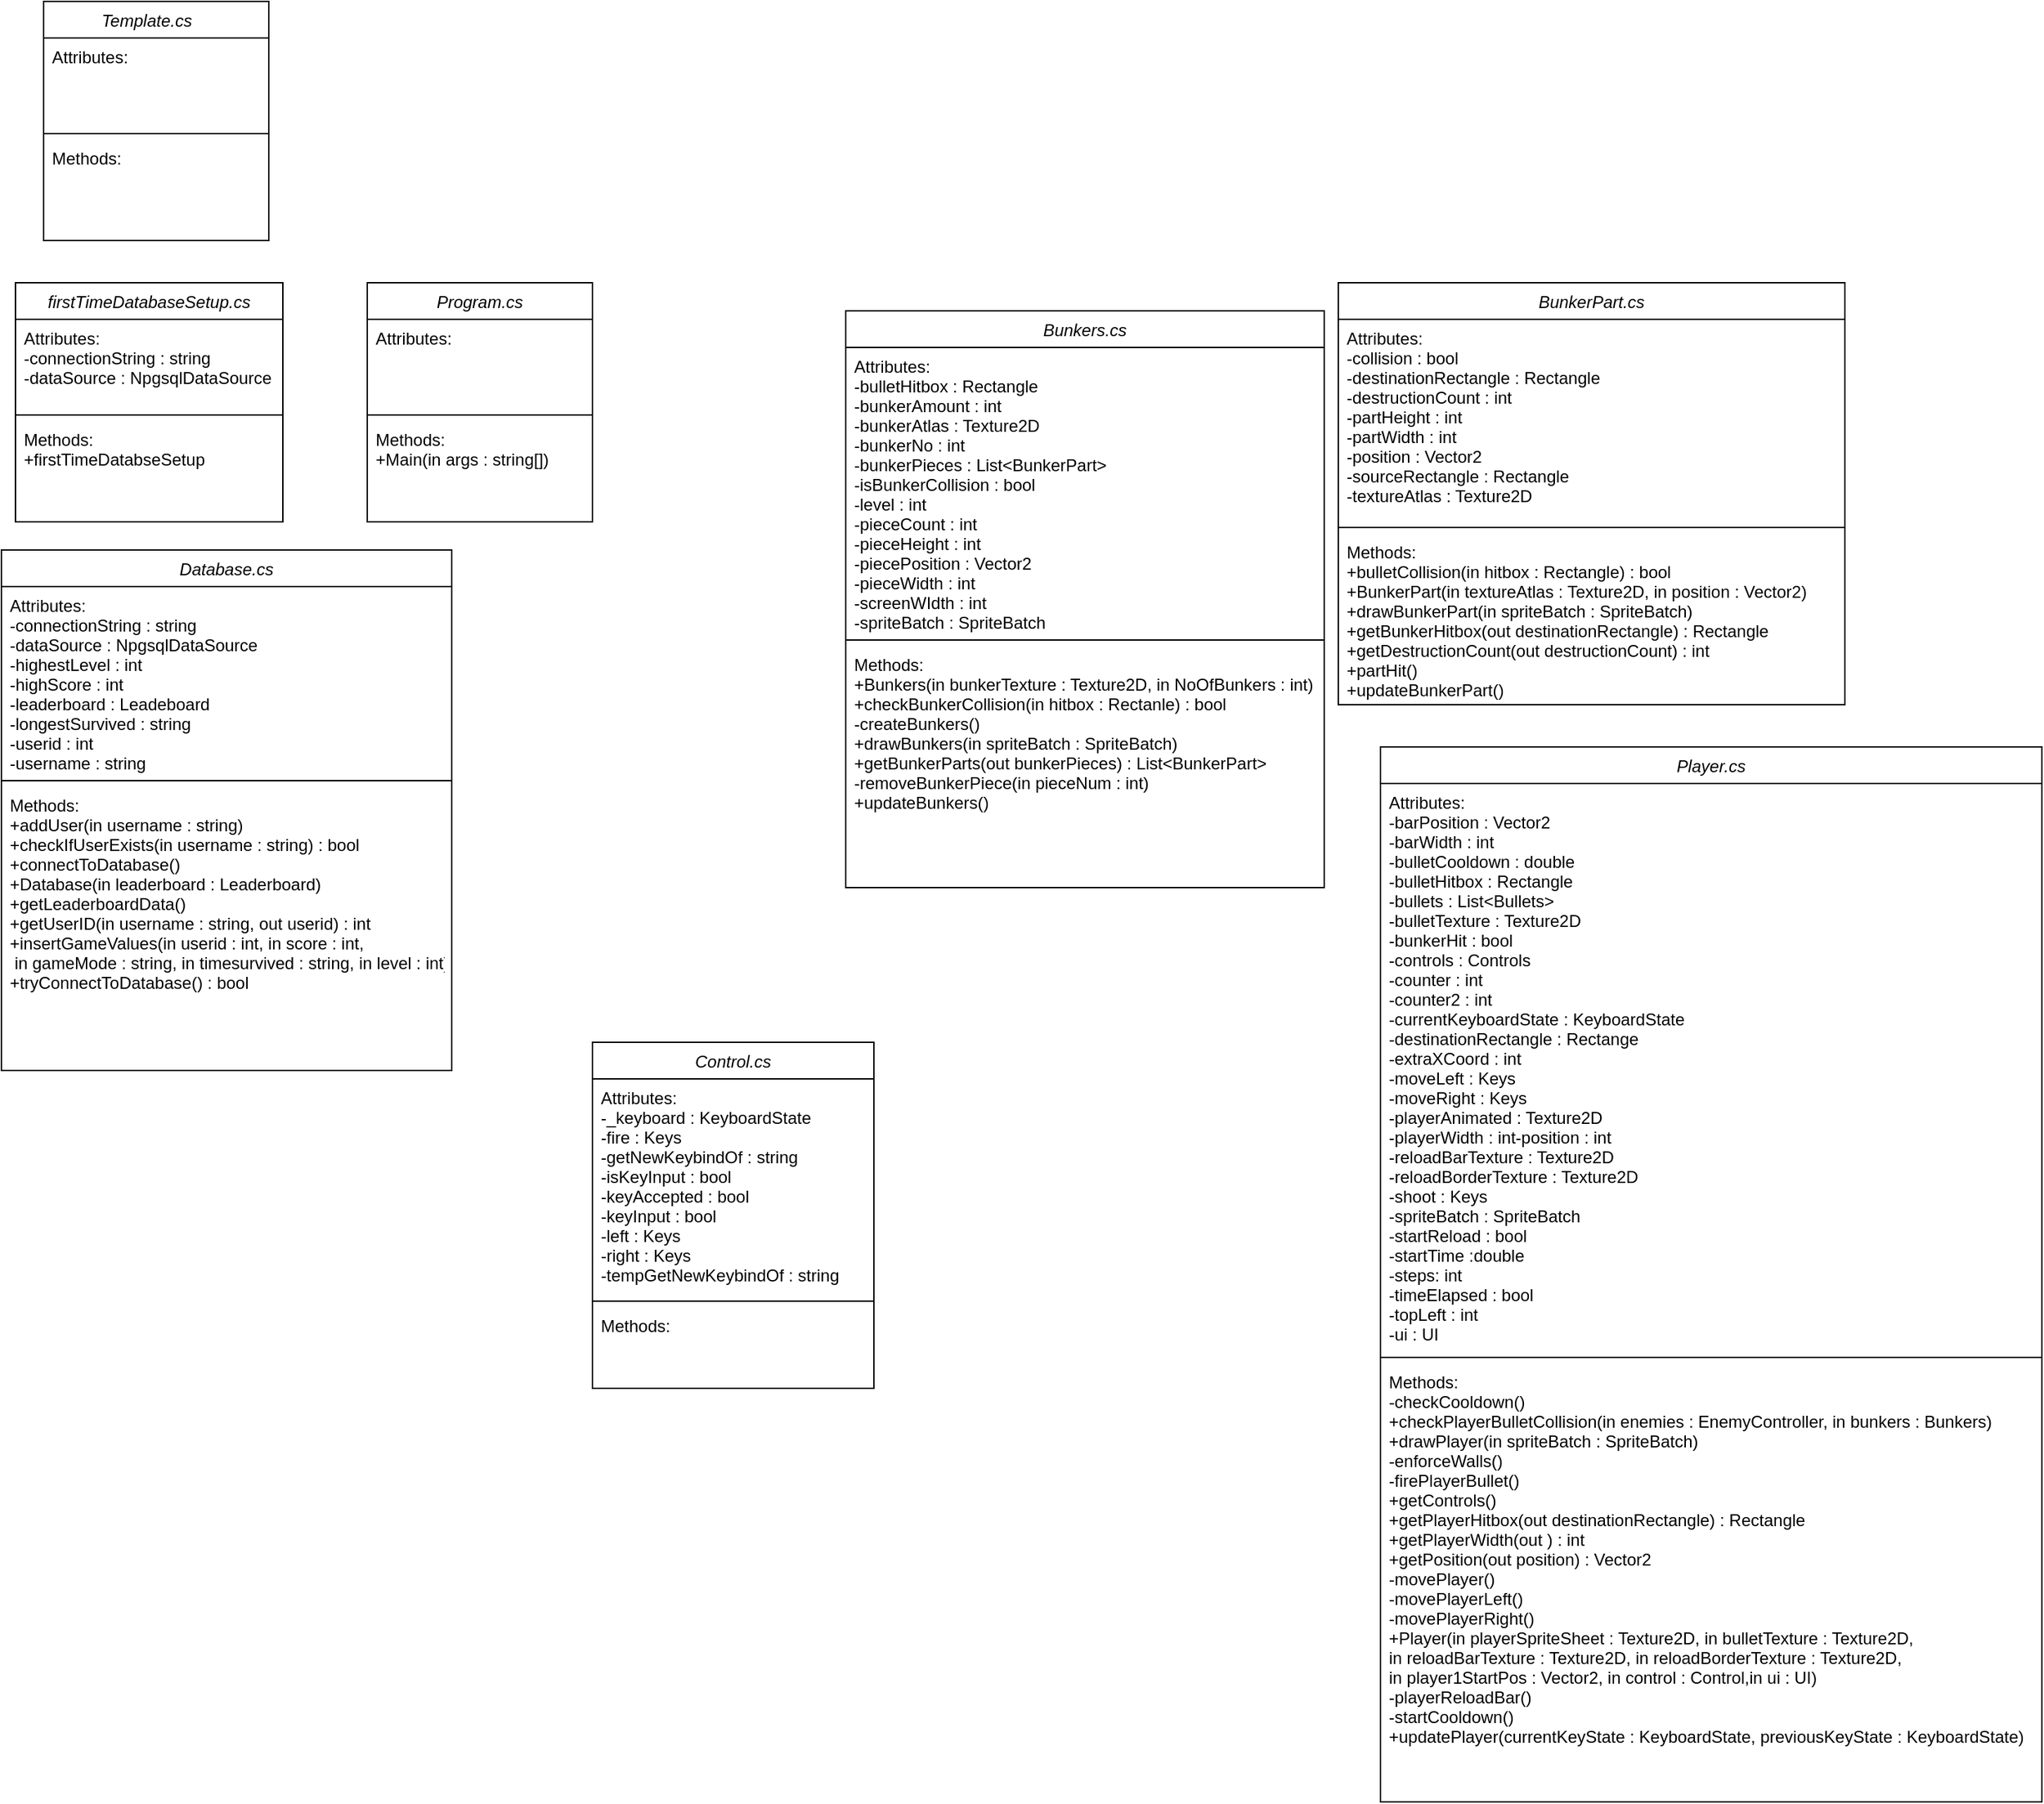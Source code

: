 <mxfile version="26.2.9">
  <diagram id="C5RBs43oDa-KdzZeNtuy" name="Page-1">
    <mxGraphModel dx="2187" dy="1892" grid="1" gridSize="10" guides="1" tooltips="1" connect="1" arrows="1" fold="1" page="1" pageScale="1" pageWidth="827" pageHeight="1169" math="0" shadow="0">
      <root>
        <mxCell id="WIyWlLk6GJQsqaUBKTNV-0" />
        <mxCell id="WIyWlLk6GJQsqaUBKTNV-1" parent="WIyWlLk6GJQsqaUBKTNV-0" />
        <mxCell id="O_Iu7wewRbFOWmEhXOTa-0" value="BunkerPart.cs" style="swimlane;fontStyle=2;align=center;verticalAlign=top;childLayout=stackLayout;horizontal=1;startSize=26;horizontalStack=0;resizeParent=1;resizeLast=0;collapsible=1;marginBottom=0;rounded=0;shadow=0;strokeWidth=1;" parent="WIyWlLk6GJQsqaUBKTNV-1" vertex="1">
          <mxGeometry x="130" y="10" width="360" height="300" as="geometry">
            <mxRectangle x="230" y="140" width="160" height="26" as="alternateBounds" />
          </mxGeometry>
        </mxCell>
        <mxCell id="O_Iu7wewRbFOWmEhXOTa-1" value="Attributes:&#xa;-collision : bool&#xa;-destinationRectangle : Rectangle&#xa;-destructionCount : int&#xa;-partHeight : int&#xa;-partWidth : int&#xa;-position : Vector2&#xa;-sourceRectangle : Rectangle&#xa;-textureAtlas : Texture2D" style="text;align=left;verticalAlign=top;spacingLeft=4;spacingRight=4;overflow=hidden;rotatable=0;points=[[0,0.5],[1,0.5]];portConstraint=eastwest;" parent="O_Iu7wewRbFOWmEhXOTa-0" vertex="1">
          <mxGeometry y="26" width="360" height="144" as="geometry" />
        </mxCell>
        <mxCell id="O_Iu7wewRbFOWmEhXOTa-4" value="" style="line;html=1;strokeWidth=1;align=left;verticalAlign=middle;spacingTop=-1;spacingLeft=3;spacingRight=3;rotatable=0;labelPosition=right;points=[];portConstraint=eastwest;" parent="O_Iu7wewRbFOWmEhXOTa-0" vertex="1">
          <mxGeometry y="170" width="360" height="8" as="geometry" />
        </mxCell>
        <mxCell id="O_Iu7wewRbFOWmEhXOTa-5" value="Methods:&#xa;+bulletCollision(in hitbox : Rectangle) : bool&#xa;+BunkerPart(in textureAtlas : Texture2D, in position : Vector2)&#xa;+drawBunkerPart(in spriteBatch : SpriteBatch)&#xa;+getBunkerHitbox(out destinationRectangle) : Rectangle&#xa;+getDestructionCount(out destructionCount) : int&#xa;+partHit()&#xa;+updateBunkerPart()&#xa;" style="text;align=left;verticalAlign=top;spacingLeft=4;spacingRight=4;overflow=hidden;rotatable=0;points=[[0,0.5],[1,0.5]];portConstraint=eastwest;" parent="O_Iu7wewRbFOWmEhXOTa-0" vertex="1">
          <mxGeometry y="178" width="360" height="122" as="geometry" />
        </mxCell>
        <mxCell id="5pHdjBUKX7h2DvzLs-W2-0" value="Template.cs    " style="swimlane;fontStyle=2;align=center;verticalAlign=top;childLayout=stackLayout;horizontal=1;startSize=26;horizontalStack=0;resizeParent=1;resizeLast=0;collapsible=1;marginBottom=0;rounded=0;shadow=0;strokeWidth=1;" parent="WIyWlLk6GJQsqaUBKTNV-1" vertex="1">
          <mxGeometry x="-790" y="-190" width="160" height="170" as="geometry">
            <mxRectangle x="230" y="140" width="160" height="26" as="alternateBounds" />
          </mxGeometry>
        </mxCell>
        <mxCell id="5pHdjBUKX7h2DvzLs-W2-1" value="Attributes:&#xa;" style="text;align=left;verticalAlign=top;spacingLeft=4;spacingRight=4;overflow=hidden;rotatable=0;points=[[0,0.5],[1,0.5]];portConstraint=eastwest;" parent="5pHdjBUKX7h2DvzLs-W2-0" vertex="1">
          <mxGeometry y="26" width="160" height="64" as="geometry" />
        </mxCell>
        <mxCell id="5pHdjBUKX7h2DvzLs-W2-2" value="" style="line;html=1;strokeWidth=1;align=left;verticalAlign=middle;spacingTop=-1;spacingLeft=3;spacingRight=3;rotatable=0;labelPosition=right;points=[];portConstraint=eastwest;" parent="5pHdjBUKX7h2DvzLs-W2-0" vertex="1">
          <mxGeometry y="90" width="160" height="8" as="geometry" />
        </mxCell>
        <mxCell id="5pHdjBUKX7h2DvzLs-W2-3" value="Methods:" style="text;align=left;verticalAlign=top;spacingLeft=4;spacingRight=4;overflow=hidden;rotatable=0;points=[[0,0.5],[1,0.5]];portConstraint=eastwest;" parent="5pHdjBUKX7h2DvzLs-W2-0" vertex="1">
          <mxGeometry y="98" width="160" height="58" as="geometry" />
        </mxCell>
        <mxCell id="5pHdjBUKX7h2DvzLs-W2-4" value="Bunkers.cs" style="swimlane;fontStyle=2;align=center;verticalAlign=top;childLayout=stackLayout;horizontal=1;startSize=26;horizontalStack=0;resizeParent=1;resizeLast=0;collapsible=1;marginBottom=0;rounded=0;shadow=0;strokeWidth=1;" parent="WIyWlLk6GJQsqaUBKTNV-1" vertex="1">
          <mxGeometry x="-220" y="30" width="340" height="410" as="geometry">
            <mxRectangle x="230" y="140" width="160" height="26" as="alternateBounds" />
          </mxGeometry>
        </mxCell>
        <mxCell id="5pHdjBUKX7h2DvzLs-W2-5" value="Attributes:&#xa;-bulletHitbox : Rectangle&#xa;-bunkerAmount : int&#xa;-bunkerAtlas : Texture2D&#xa;-bunkerNo : int&#xa;-bunkerPieces : List&lt;BunkerPart&gt;&#xa;-isBunkerCollision : bool&#xa;-level : int&#xa;-pieceCount : int&#xa;-pieceHeight : int&#xa;-piecePosition : Vector2&#xa;-pieceWidth : int&#xa;-screenWIdth : int&#xa;-spriteBatch : SpriteBatch" style="text;align=left;verticalAlign=top;spacingLeft=4;spacingRight=4;overflow=hidden;rotatable=0;points=[[0,0.5],[1,0.5]];portConstraint=eastwest;" parent="5pHdjBUKX7h2DvzLs-W2-4" vertex="1">
          <mxGeometry y="26" width="340" height="204" as="geometry" />
        </mxCell>
        <mxCell id="5pHdjBUKX7h2DvzLs-W2-6" value="" style="line;html=1;strokeWidth=1;align=left;verticalAlign=middle;spacingTop=-1;spacingLeft=3;spacingRight=3;rotatable=0;labelPosition=right;points=[];portConstraint=eastwest;" parent="5pHdjBUKX7h2DvzLs-W2-4" vertex="1">
          <mxGeometry y="230" width="340" height="8" as="geometry" />
        </mxCell>
        <mxCell id="5pHdjBUKX7h2DvzLs-W2-7" value="Methods:&#xa;+Bunkers(in bunkerTexture : Texture2D, in NoOfBunkers : int)&#xa;+checkBunkerCollision(in hitbox : Rectanle) : bool&#xa;-createBunkers()&#xa;+drawBunkers(in spriteBatch : SpriteBatch)&#xa;+getBunkerParts(out bunkerPieces) : List&lt;BunkerPart&gt;&#xa;-removeBunkerPiece(in pieceNum : int)&#xa;+updateBunkers()" style="text;align=left;verticalAlign=top;spacingLeft=4;spacingRight=4;overflow=hidden;rotatable=0;points=[[0,0.5],[1,0.5]];portConstraint=eastwest;" parent="5pHdjBUKX7h2DvzLs-W2-4" vertex="1">
          <mxGeometry y="238" width="340" height="172" as="geometry" />
        </mxCell>
        <mxCell id="puJlVjGl2N-9wqyJ1BMS-0" value="Program.cs" style="swimlane;fontStyle=2;align=center;verticalAlign=top;childLayout=stackLayout;horizontal=1;startSize=26;horizontalStack=0;resizeParent=1;resizeLast=0;collapsible=1;marginBottom=0;rounded=0;shadow=0;strokeWidth=1;" vertex="1" parent="WIyWlLk6GJQsqaUBKTNV-1">
          <mxGeometry x="-560" y="10" width="160" height="170" as="geometry">
            <mxRectangle x="230" y="140" width="160" height="26" as="alternateBounds" />
          </mxGeometry>
        </mxCell>
        <mxCell id="puJlVjGl2N-9wqyJ1BMS-1" value="Attributes:&#xa;" style="text;align=left;verticalAlign=top;spacingLeft=4;spacingRight=4;overflow=hidden;rotatable=0;points=[[0,0.5],[1,0.5]];portConstraint=eastwest;" vertex="1" parent="puJlVjGl2N-9wqyJ1BMS-0">
          <mxGeometry y="26" width="160" height="64" as="geometry" />
        </mxCell>
        <mxCell id="puJlVjGl2N-9wqyJ1BMS-2" value="" style="line;html=1;strokeWidth=1;align=left;verticalAlign=middle;spacingTop=-1;spacingLeft=3;spacingRight=3;rotatable=0;labelPosition=right;points=[];portConstraint=eastwest;" vertex="1" parent="puJlVjGl2N-9wqyJ1BMS-0">
          <mxGeometry y="90" width="160" height="8" as="geometry" />
        </mxCell>
        <mxCell id="puJlVjGl2N-9wqyJ1BMS-3" value="Methods:&#xa;+Main(in args : string[])" style="text;align=left;verticalAlign=top;spacingLeft=4;spacingRight=4;overflow=hidden;rotatable=0;points=[[0,0.5],[1,0.5]];portConstraint=eastwest;" vertex="1" parent="puJlVjGl2N-9wqyJ1BMS-0">
          <mxGeometry y="98" width="160" height="58" as="geometry" />
        </mxCell>
        <mxCell id="puJlVjGl2N-9wqyJ1BMS-4" value="firstTimeDatabaseSetup.cs" style="swimlane;fontStyle=2;align=center;verticalAlign=top;childLayout=stackLayout;horizontal=1;startSize=26;horizontalStack=0;resizeParent=1;resizeLast=0;collapsible=1;marginBottom=0;rounded=0;shadow=0;strokeWidth=1;" vertex="1" parent="WIyWlLk6GJQsqaUBKTNV-1">
          <mxGeometry x="-810" y="10" width="190" height="170" as="geometry">
            <mxRectangle x="230" y="140" width="160" height="26" as="alternateBounds" />
          </mxGeometry>
        </mxCell>
        <mxCell id="puJlVjGl2N-9wqyJ1BMS-5" value="Attributes:&#xa;-connectionString : string&#xa;-dataSource : NpgsqlDataSource" style="text;align=left;verticalAlign=top;spacingLeft=4;spacingRight=4;overflow=hidden;rotatable=0;points=[[0,0.5],[1,0.5]];portConstraint=eastwest;" vertex="1" parent="puJlVjGl2N-9wqyJ1BMS-4">
          <mxGeometry y="26" width="190" height="64" as="geometry" />
        </mxCell>
        <mxCell id="puJlVjGl2N-9wqyJ1BMS-6" value="" style="line;html=1;strokeWidth=1;align=left;verticalAlign=middle;spacingTop=-1;spacingLeft=3;spacingRight=3;rotatable=0;labelPosition=right;points=[];portConstraint=eastwest;" vertex="1" parent="puJlVjGl2N-9wqyJ1BMS-4">
          <mxGeometry y="90" width="190" height="8" as="geometry" />
        </mxCell>
        <mxCell id="puJlVjGl2N-9wqyJ1BMS-7" value="Methods:&#xa;+firstTimeDatabseSetup" style="text;align=left;verticalAlign=top;spacingLeft=4;spacingRight=4;overflow=hidden;rotatable=0;points=[[0,0.5],[1,0.5]];portConstraint=eastwest;" vertex="1" parent="puJlVjGl2N-9wqyJ1BMS-4">
          <mxGeometry y="98" width="190" height="58" as="geometry" />
        </mxCell>
        <mxCell id="puJlVjGl2N-9wqyJ1BMS-8" value="Database.cs" style="swimlane;fontStyle=2;align=center;verticalAlign=top;childLayout=stackLayout;horizontal=1;startSize=26;horizontalStack=0;resizeParent=1;resizeLast=0;collapsible=1;marginBottom=0;rounded=0;shadow=0;strokeWidth=1;" vertex="1" parent="WIyWlLk6GJQsqaUBKTNV-1">
          <mxGeometry x="-820" y="200" width="320" height="370" as="geometry">
            <mxRectangle x="230" y="140" width="160" height="26" as="alternateBounds" />
          </mxGeometry>
        </mxCell>
        <mxCell id="puJlVjGl2N-9wqyJ1BMS-9" value="Attributes:&#xa;-connectionString : string&#xa;-dataSource : NpgsqlDataSource&#xa;-highestLevel : int&#xa;-highScore : int&#xa;-leaderboard : Leadeboard&#xa;-longestSurvived : string&#xa;-userid : int&#xa;-username : string" style="text;align=left;verticalAlign=top;spacingLeft=4;spacingRight=4;overflow=hidden;rotatable=0;points=[[0,0.5],[1,0.5]];portConstraint=eastwest;" vertex="1" parent="puJlVjGl2N-9wqyJ1BMS-8">
          <mxGeometry y="26" width="320" height="134" as="geometry" />
        </mxCell>
        <mxCell id="puJlVjGl2N-9wqyJ1BMS-10" value="" style="line;html=1;strokeWidth=1;align=left;verticalAlign=middle;spacingTop=-1;spacingLeft=3;spacingRight=3;rotatable=0;labelPosition=right;points=[];portConstraint=eastwest;" vertex="1" parent="puJlVjGl2N-9wqyJ1BMS-8">
          <mxGeometry y="160" width="320" height="8" as="geometry" />
        </mxCell>
        <mxCell id="puJlVjGl2N-9wqyJ1BMS-11" value="Methods:&#xa;+addUser(in username : string)&#xa;+checkIfUserExists(in username : string) : bool&#xa;+connectToDatabase()&#xa;+Database(in leaderboard : Leaderboard)&#xa;+getLeaderboardData()&#xa;+getUserID(in username : string, out userid) : int&#xa;+insertGameValues(in userid : int, in score : int,&#xa; in gameMode : string, in timesurvived : string, in level : int)&#xa;+tryConnectToDatabase() : bool" style="text;align=left;verticalAlign=top;spacingLeft=4;spacingRight=4;overflow=hidden;rotatable=0;points=[[0,0.5],[1,0.5]];portConstraint=eastwest;" vertex="1" parent="puJlVjGl2N-9wqyJ1BMS-8">
          <mxGeometry y="168" width="320" height="202" as="geometry" />
        </mxCell>
        <mxCell id="puJlVjGl2N-9wqyJ1BMS-13" value="Player.cs" style="swimlane;fontStyle=2;align=center;verticalAlign=top;childLayout=stackLayout;horizontal=1;startSize=26;horizontalStack=0;resizeParent=1;resizeLast=0;collapsible=1;marginBottom=0;rounded=0;shadow=0;strokeWidth=1;" vertex="1" parent="WIyWlLk6GJQsqaUBKTNV-1">
          <mxGeometry x="160" y="340" width="470" height="750" as="geometry">
            <mxRectangle x="230" y="140" width="160" height="26" as="alternateBounds" />
          </mxGeometry>
        </mxCell>
        <mxCell id="puJlVjGl2N-9wqyJ1BMS-14" value="Attributes:&#xa;-barPosition : Vector2&#xa;-barWidth : int&#xa;-bulletCooldown : double&#xa;-bulletHitbox : Rectangle&#xa;-bullets : List&lt;Bullets&gt;&#xa;-bulletTexture : Texture2D&#xa;-bunkerHit : bool&#xa;-controls : Controls&#xa;-counter : int&#xa;-counter2 : int&#xa;-currentKeyboardState : KeyboardState&#xa;-destinationRectangle : Rectange&#xa;-extraXCoord : int&#xa;-moveLeft : Keys&#xa;-moveRight : Keys&#xa;-playerAnimated : Texture2D&#xa;-playerWidth : int-position : int&#xa;-reloadBarTexture : Texture2D&#xa;-reloadBorderTexture : Texture2D&#xa;-shoot : Keys&#xa;-spriteBatch : SpriteBatch&#xa;-startReload : bool&#xa;-startTime :double&#xa;-steps: int&#xa;-timeElapsed : bool&#xa;-topLeft : int&#xa;-ui : UI" style="text;align=left;verticalAlign=top;spacingLeft=4;spacingRight=4;overflow=hidden;rotatable=0;points=[[0,0.5],[1,0.5]];portConstraint=eastwest;" vertex="1" parent="puJlVjGl2N-9wqyJ1BMS-13">
          <mxGeometry y="26" width="470" height="404" as="geometry" />
        </mxCell>
        <mxCell id="puJlVjGl2N-9wqyJ1BMS-15" value="" style="line;html=1;strokeWidth=1;align=left;verticalAlign=middle;spacingTop=-1;spacingLeft=3;spacingRight=3;rotatable=0;labelPosition=right;points=[];portConstraint=eastwest;" vertex="1" parent="puJlVjGl2N-9wqyJ1BMS-13">
          <mxGeometry y="430" width="470" height="8" as="geometry" />
        </mxCell>
        <mxCell id="puJlVjGl2N-9wqyJ1BMS-16" value="Methods:&#xa;-checkCooldown()&#xa;+checkPlayerBulletCollision(in enemies : EnemyController, in bunkers : Bunkers)&#xa;+drawPlayer(in spriteBatch : SpriteBatch)&#xa;-enforceWalls()&#xa;-firePlayerBullet()&#xa;+getControls()&#xa;+getPlayerHitbox(out destinationRectangle) : Rectangle&#xa;+getPlayerWidth(out ) : int&#xa;+getPosition(out position) : Vector2&#xa;-movePlayer()&#xa;-movePlayerLeft()&#xa;-movePlayerRight()&#xa;+Player(in playerSpriteSheet : Texture2D, in bulletTexture : Texture2D, &#xa;in reloadBarTexture : Texture2D, in reloadBorderTexture : Texture2D,&#xa;in player1StartPos : Vector2, in control : Control,in ui : UI)&#xa;-playerReloadBar()&#xa;-startCooldown()&#xa;+updatePlayer(currentKeyState : KeyboardState, previousKeyState : KeyboardState)" style="text;align=left;verticalAlign=top;spacingLeft=4;spacingRight=4;overflow=hidden;rotatable=0;points=[[0,0.5],[1,0.5]];portConstraint=eastwest;" vertex="1" parent="puJlVjGl2N-9wqyJ1BMS-13">
          <mxGeometry y="438" width="470" height="282" as="geometry" />
        </mxCell>
        <mxCell id="puJlVjGl2N-9wqyJ1BMS-17" value="Control.cs" style="swimlane;fontStyle=2;align=center;verticalAlign=top;childLayout=stackLayout;horizontal=1;startSize=26;horizontalStack=0;resizeParent=1;resizeLast=0;collapsible=1;marginBottom=0;rounded=0;shadow=0;strokeWidth=1;" vertex="1" parent="WIyWlLk6GJQsqaUBKTNV-1">
          <mxGeometry x="-400" y="550" width="200" height="246" as="geometry">
            <mxRectangle x="230" y="140" width="160" height="26" as="alternateBounds" />
          </mxGeometry>
        </mxCell>
        <mxCell id="puJlVjGl2N-9wqyJ1BMS-18" value="Attributes:&#xa;-_keyboard : KeyboardState&#xa;-fire : Keys&#xa;-getNewKeybindOf : string&#xa;-isKeyInput : bool&#xa;-keyAccepted : bool&#xa;-keyInput : bool&#xa;-left : Keys&#xa;-right : Keys&#xa;-tempGetNewKeybindOf : string" style="text;align=left;verticalAlign=top;spacingLeft=4;spacingRight=4;overflow=hidden;rotatable=0;points=[[0,0.5],[1,0.5]];portConstraint=eastwest;" vertex="1" parent="puJlVjGl2N-9wqyJ1BMS-17">
          <mxGeometry y="26" width="200" height="154" as="geometry" />
        </mxCell>
        <mxCell id="puJlVjGl2N-9wqyJ1BMS-19" value="" style="line;html=1;strokeWidth=1;align=left;verticalAlign=middle;spacingTop=-1;spacingLeft=3;spacingRight=3;rotatable=0;labelPosition=right;points=[];portConstraint=eastwest;" vertex="1" parent="puJlVjGl2N-9wqyJ1BMS-17">
          <mxGeometry y="180" width="200" height="8" as="geometry" />
        </mxCell>
        <mxCell id="puJlVjGl2N-9wqyJ1BMS-20" value="Methods:" style="text;align=left;verticalAlign=top;spacingLeft=4;spacingRight=4;overflow=hidden;rotatable=0;points=[[0,0.5],[1,0.5]];portConstraint=eastwest;" vertex="1" parent="puJlVjGl2N-9wqyJ1BMS-17">
          <mxGeometry y="188" width="200" height="58" as="geometry" />
        </mxCell>
      </root>
    </mxGraphModel>
  </diagram>
</mxfile>
